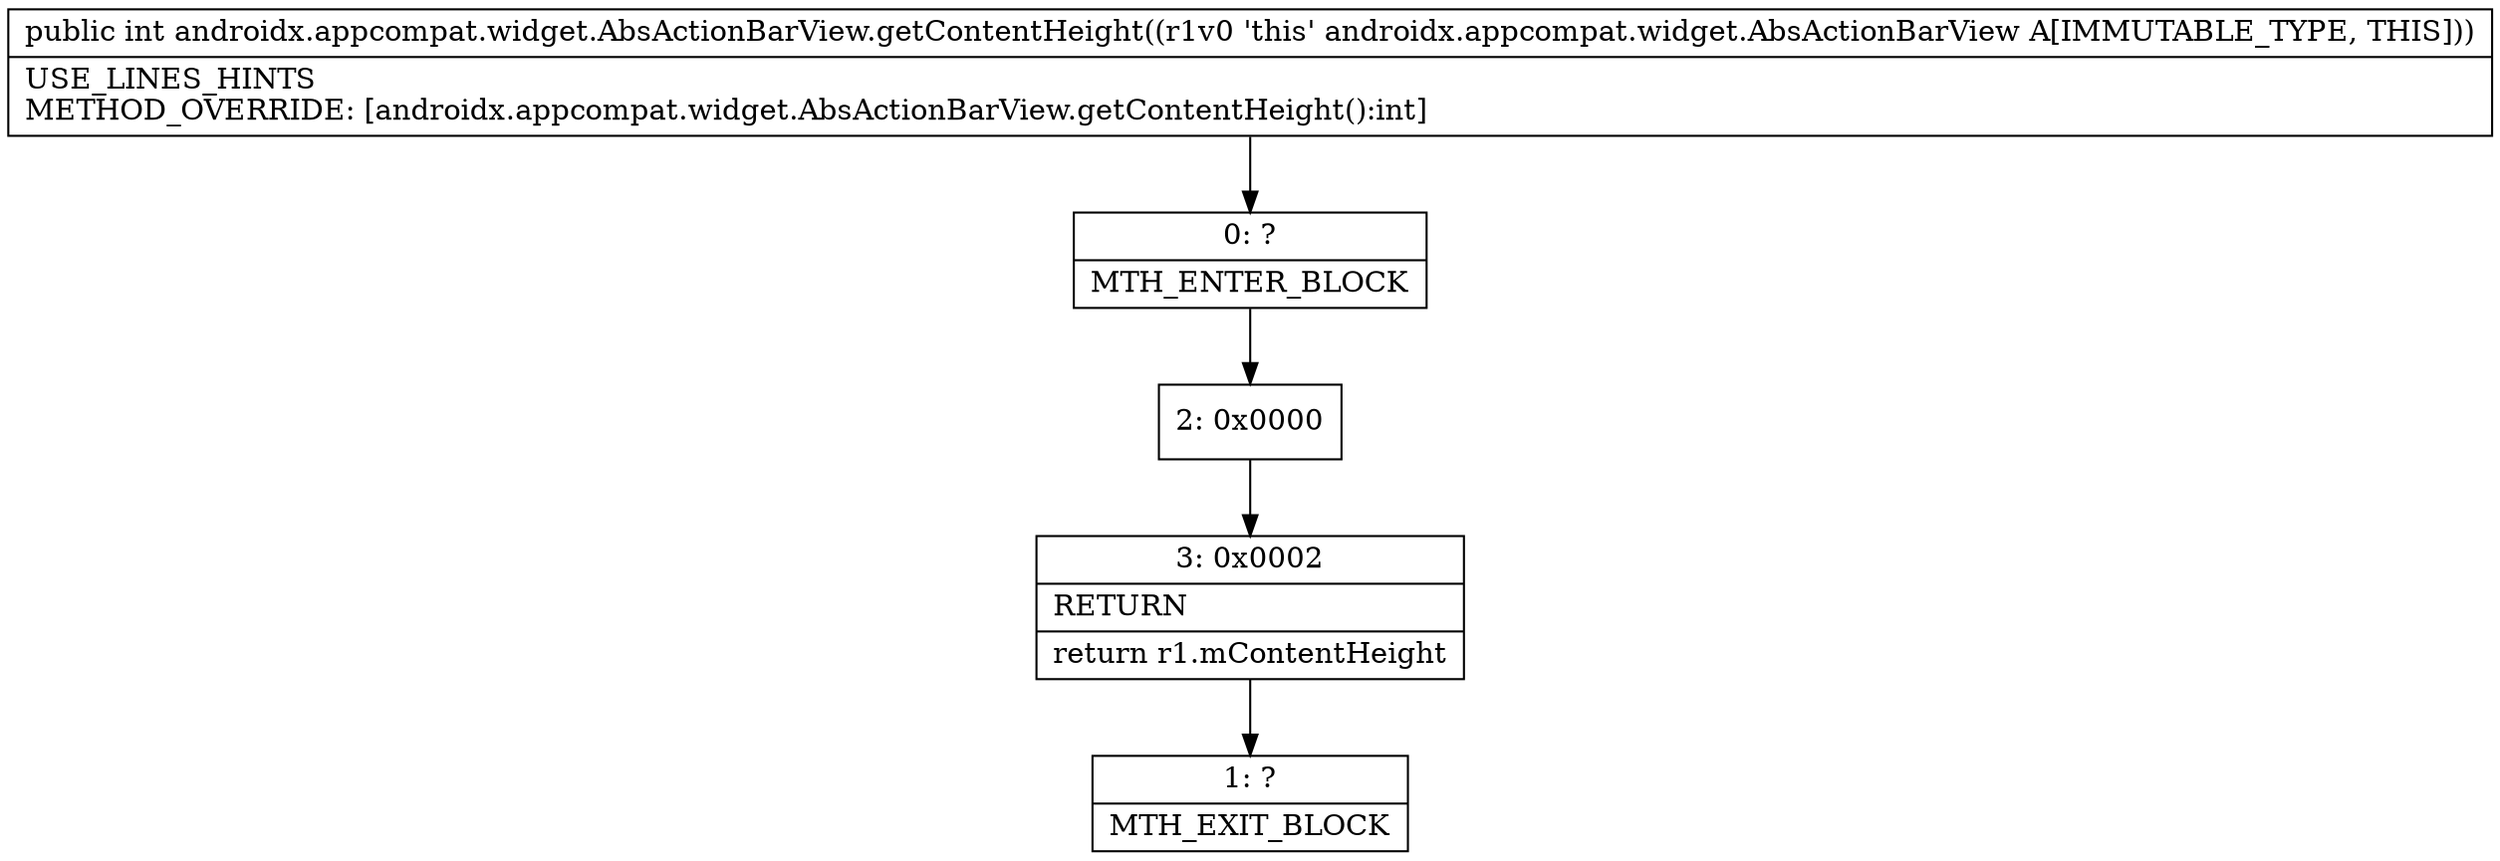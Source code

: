 digraph "CFG forandroidx.appcompat.widget.AbsActionBarView.getContentHeight()I" {
Node_0 [shape=record,label="{0\:\ ?|MTH_ENTER_BLOCK\l}"];
Node_2 [shape=record,label="{2\:\ 0x0000}"];
Node_3 [shape=record,label="{3\:\ 0x0002|RETURN\l|return r1.mContentHeight\l}"];
Node_1 [shape=record,label="{1\:\ ?|MTH_EXIT_BLOCK\l}"];
MethodNode[shape=record,label="{public int androidx.appcompat.widget.AbsActionBarView.getContentHeight((r1v0 'this' androidx.appcompat.widget.AbsActionBarView A[IMMUTABLE_TYPE, THIS]))  | USE_LINES_HINTS\lMETHOD_OVERRIDE: [androidx.appcompat.widget.AbsActionBarView.getContentHeight():int]\l}"];
MethodNode -> Node_0;Node_0 -> Node_2;
Node_2 -> Node_3;
Node_3 -> Node_1;
}

